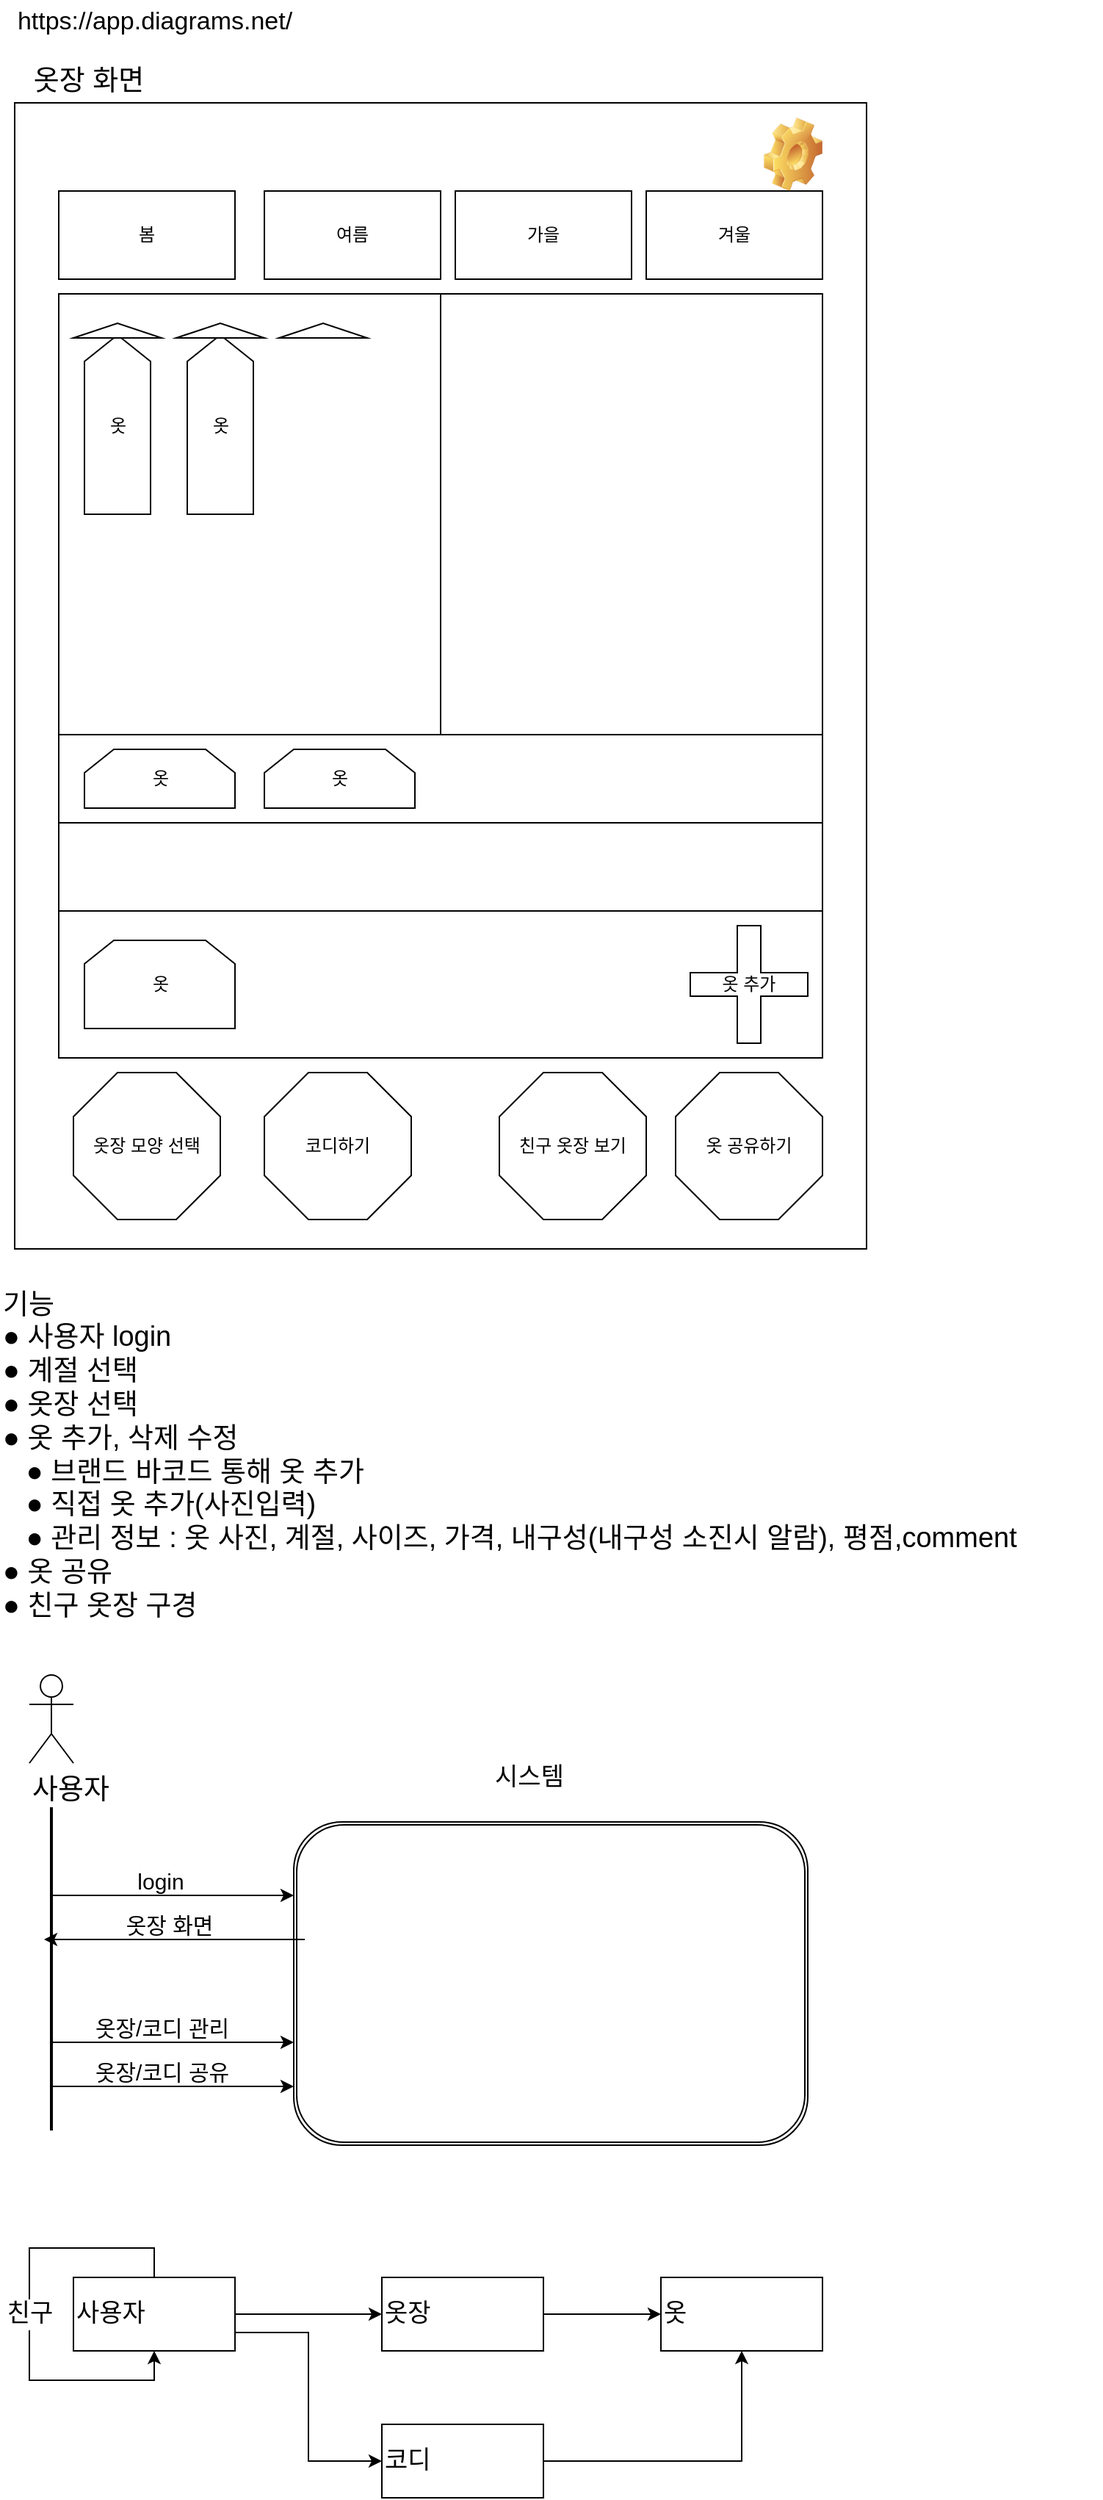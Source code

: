 <mxfile version="14.4.9" type="device"><diagram id="S6mmUkQ5cOKUwlPhS8u7" name="Page-1"><mxGraphModel dx="1087" dy="1113" grid="1" gridSize="10" guides="1" tooltips="1" connect="1" arrows="1" fold="1" page="1" pageScale="1" pageWidth="827" pageHeight="3000" math="0" shadow="0"><root><mxCell id="0"/><mxCell id="1" parent="0"/><mxCell id="IU7IyDm4bmld3pIdMQO7-5" value="" style="whiteSpace=wrap;html=1;" parent="1" vertex="1"><mxGeometry x="80" y="80" width="580" height="780" as="geometry"/></mxCell><mxCell id="IU7IyDm4bmld3pIdMQO7-6" value="봄" style="rounded=0;whiteSpace=wrap;html=1;" parent="1" vertex="1"><mxGeometry x="110" y="140" width="120" height="60" as="geometry"/></mxCell><mxCell id="IU7IyDm4bmld3pIdMQO7-7" value="여름" style="rounded=0;whiteSpace=wrap;html=1;" parent="1" vertex="1"><mxGeometry x="250" y="140" width="120" height="60" as="geometry"/></mxCell><mxCell id="IU7IyDm4bmld3pIdMQO7-8" value="가을" style="rounded=0;whiteSpace=wrap;html=1;" parent="1" vertex="1"><mxGeometry x="380" y="140" width="120" height="60" as="geometry"/></mxCell><mxCell id="IU7IyDm4bmld3pIdMQO7-9" value="겨울" style="rounded=0;whiteSpace=wrap;html=1;" parent="1" vertex="1"><mxGeometry x="510" y="140" width="120" height="60" as="geometry"/></mxCell><mxCell id="IU7IyDm4bmld3pIdMQO7-11" value="" style="shape=ext;double=1;whiteSpace=wrap;html=1;aspect=fixed;fillColor=#ffffff;" parent="1" vertex="1"><mxGeometry x="110" y="210" width="520" height="520" as="geometry"/></mxCell><mxCell id="IU7IyDm4bmld3pIdMQO7-12" value="" style="rounded=0;whiteSpace=wrap;html=1;fillColor=#ffffff;" parent="1" vertex="1"><mxGeometry x="110" y="210" width="260" height="300" as="geometry"/></mxCell><mxCell id="IU7IyDm4bmld3pIdMQO7-13" value="" style="rounded=0;whiteSpace=wrap;html=1;fillColor=#ffffff;" parent="1" vertex="1"><mxGeometry x="370" y="210" width="260" height="300" as="geometry"/></mxCell><mxCell id="IU7IyDm4bmld3pIdMQO7-14" value="" style="verticalLabelPosition=bottom;verticalAlign=top;html=1;shape=mxgraph.basic.acute_triangle;dx=0.5;fillColor=#ffffff;" parent="1" vertex="1"><mxGeometry x="120" y="230" width="60" height="10" as="geometry"/></mxCell><mxCell id="IU7IyDm4bmld3pIdMQO7-15" value="" style="verticalLabelPosition=bottom;verticalAlign=top;html=1;shape=mxgraph.basic.acute_triangle;dx=0.5;fillColor=#ffffff;" parent="1" vertex="1"><mxGeometry x="190" y="230" width="60" height="10" as="geometry"/></mxCell><mxCell id="IU7IyDm4bmld3pIdMQO7-16" value="" style="verticalLabelPosition=bottom;verticalAlign=top;html=1;shape=mxgraph.basic.acute_triangle;dx=0.5;fillColor=#ffffff;" parent="1" vertex="1"><mxGeometry x="260" y="230" width="60" height="10" as="geometry"/></mxCell><mxCell id="IU7IyDm4bmld3pIdMQO7-17" value="옷" style="shape=loopLimit;whiteSpace=wrap;html=1;fillColor=#ffffff;" parent="1" vertex="1"><mxGeometry x="127.5" y="240" width="45" height="120" as="geometry"/></mxCell><mxCell id="IU7IyDm4bmld3pIdMQO7-18" value="옷" style="shape=loopLimit;whiteSpace=wrap;html=1;fillColor=#ffffff;" parent="1" vertex="1"><mxGeometry x="197.5" y="240" width="45" height="120" as="geometry"/></mxCell><mxCell id="IU7IyDm4bmld3pIdMQO7-19" value="" style="rounded=0;whiteSpace=wrap;html=1;fillColor=#ffffff;" parent="1" vertex="1"><mxGeometry x="110" y="510" width="520" height="60" as="geometry"/></mxCell><mxCell id="IU7IyDm4bmld3pIdMQO7-20" value="" style="rounded=0;whiteSpace=wrap;html=1;fillColor=#ffffff;" parent="1" vertex="1"><mxGeometry x="110" y="570" width="520" height="60" as="geometry"/></mxCell><mxCell id="IU7IyDm4bmld3pIdMQO7-21" value="" style="rounded=0;whiteSpace=wrap;html=1;fillColor=#ffffff;" parent="1" vertex="1"><mxGeometry x="110" y="630" width="520" height="100" as="geometry"/></mxCell><mxCell id="IU7IyDm4bmld3pIdMQO7-22" value="옷장 모양 선택" style="whiteSpace=wrap;html=1;shape=mxgraph.basic.octagon2;align=center;verticalAlign=middle;dx=15;fillColor=#ffffff;" parent="1" vertex="1"><mxGeometry x="120" y="740" width="100" height="100" as="geometry"/></mxCell><mxCell id="IU7IyDm4bmld3pIdMQO7-23" value="옷 추가" style="shape=cross;whiteSpace=wrap;html=1;fillColor=#ffffff;" parent="1" vertex="1"><mxGeometry x="540" y="640" width="80" height="80" as="geometry"/></mxCell><mxCell id="IU7IyDm4bmld3pIdMQO7-24" value="옷" style="shape=loopLimit;whiteSpace=wrap;html=1;fillColor=#ffffff;" parent="1" vertex="1"><mxGeometry x="127.5" y="520" width="102.5" height="40" as="geometry"/></mxCell><mxCell id="IU7IyDm4bmld3pIdMQO7-25" value="옷" style="shape=loopLimit;whiteSpace=wrap;html=1;fillColor=#ffffff;" parent="1" vertex="1"><mxGeometry x="250" y="520" width="102.5" height="40" as="geometry"/></mxCell><mxCell id="IU7IyDm4bmld3pIdMQO7-26" value="옷" style="shape=loopLimit;whiteSpace=wrap;html=1;fillColor=#ffffff;" parent="1" vertex="1"><mxGeometry x="127.5" y="650" width="102.5" height="60" as="geometry"/></mxCell><mxCell id="IU7IyDm4bmld3pIdMQO7-27" value="옷 공유하기" style="whiteSpace=wrap;html=1;shape=mxgraph.basic.octagon2;align=center;verticalAlign=middle;dx=15;fillColor=#ffffff;" parent="1" vertex="1"><mxGeometry x="530" y="740" width="100" height="100" as="geometry"/></mxCell><mxCell id="VovTZ2DO4G8GrCxuGTmn-1" value="옷장 화면" style="text;html=1;resizable=0;autosize=1;align=center;verticalAlign=middle;points=[];fillColor=none;strokeColor=none;rounded=0;fontSize=19;" vertex="1" parent="1"><mxGeometry x="80" y="50" width="100" height="30" as="geometry"/></mxCell><mxCell id="VovTZ2DO4G8GrCxuGTmn-2" value="기능&lt;br&gt;● 사용자 login&lt;br&gt;● 계절 선택&lt;br&gt;● 옷장 선택&lt;br&gt;● 옷 추가, 삭제 수정&lt;br&gt;&amp;nbsp; &amp;nbsp;●&amp;nbsp;브랜드 바코드 통해 옷 추가&lt;br&gt;&amp;nbsp; &amp;nbsp;●&amp;nbsp;직접 옷 추가(사진입력)&lt;br&gt;&amp;nbsp; &amp;nbsp;●&amp;nbsp;관리 정보 : 옷 사진, 계절, 사이즈, 가격, 내구성(내구성 소진시 알람), 평점,comment&lt;br&gt;● 옷 공유&lt;br&gt;● 친구 옷장 구경" style="text;html=1;resizable=0;autosize=1;align=left;verticalAlign=middle;points=[];fillColor=none;strokeColor=none;rounded=0;fontSize=19;" vertex="1" parent="1"><mxGeometry x="70" y="885" width="750" height="230" as="geometry"/></mxCell><mxCell id="VovTZ2DO4G8GrCxuGTmn-3" value="친구 옷장 보기" style="whiteSpace=wrap;html=1;shape=mxgraph.basic.octagon2;align=center;verticalAlign=middle;dx=15;fillColor=#ffffff;" vertex="1" parent="1"><mxGeometry x="410" y="740" width="100" height="100" as="geometry"/></mxCell><mxCell id="VovTZ2DO4G8GrCxuGTmn-6" value="" style="shape=image;html=1;verticalLabelPosition=bottom;verticalAlign=top;imageAspect=0;image=img/clipart/Gear_128x128.png;fontSize=19;align=left;" vertex="1" parent="1"><mxGeometry x="590" y="90" width="40" height="50" as="geometry"/></mxCell><mxCell id="VovTZ2DO4G8GrCxuGTmn-7" value="사용자" style="shape=umlActor;verticalLabelPosition=bottom;verticalAlign=top;html=1;outlineConnect=0;fontSize=19;align=left;" vertex="1" parent="1"><mxGeometry x="90" y="1150" width="30" height="60" as="geometry"/></mxCell><mxCell id="VovTZ2DO4G8GrCxuGTmn-8" value="" style="shape=ext;double=1;rounded=1;whiteSpace=wrap;html=1;fontSize=19;align=left;" vertex="1" parent="1"><mxGeometry x="270" y="1250" width="350" height="220" as="geometry"/></mxCell><mxCell id="VovTZ2DO4G8GrCxuGTmn-9" value="" style="line;strokeWidth=2;direction=south;html=1;fontSize=19;align=left;" vertex="1" parent="1"><mxGeometry x="100" y="1240" width="10" height="220" as="geometry"/></mxCell><mxCell id="VovTZ2DO4G8GrCxuGTmn-10" value="" style="endArrow=classic;html=1;fontSize=19;" edge="1" parent="1"><mxGeometry width="50" height="50" relative="1" as="geometry"><mxPoint x="105.5" y="1300" as="sourcePoint"/><mxPoint x="270" y="1300" as="targetPoint"/></mxGeometry></mxCell><mxCell id="VovTZ2DO4G8GrCxuGTmn-11" value="login" style="text;html=1;resizable=0;autosize=1;align=center;verticalAlign=middle;points=[];fillColor=none;strokeColor=none;rounded=0;fontSize=15;" vertex="1" parent="1"><mxGeometry x="153.75" y="1280" width="50" height="20" as="geometry"/></mxCell><mxCell id="VovTZ2DO4G8GrCxuGTmn-12" value="옷장/코디 관리" style="text;html=1;resizable=0;autosize=1;align=center;verticalAlign=middle;points=[];fillColor=none;strokeColor=none;rounded=0;fontSize=15;" vertex="1" parent="1"><mxGeometry x="125" y="1380" width="110" height="20" as="geometry"/></mxCell><mxCell id="VovTZ2DO4G8GrCxuGTmn-14" value="" style="endArrow=classic;html=1;fontSize=19;" edge="1" parent="1"><mxGeometry width="50" height="50" relative="1" as="geometry"><mxPoint x="105.5" y="1400" as="sourcePoint"/><mxPoint x="270" y="1400" as="targetPoint"/></mxGeometry></mxCell><mxCell id="VovTZ2DO4G8GrCxuGTmn-17" value="" style="endArrow=classic;html=1;fontSize=19;" edge="1" parent="1"><mxGeometry width="50" height="50" relative="1" as="geometry"><mxPoint x="277.5" y="1330" as="sourcePoint"/><mxPoint x="100" y="1330" as="targetPoint"/></mxGeometry></mxCell><mxCell id="VovTZ2DO4G8GrCxuGTmn-18" value="옷장 화면" style="text;html=1;resizable=0;autosize=1;align=center;verticalAlign=middle;points=[];fillColor=none;strokeColor=none;rounded=0;fontSize=15;" vertex="1" parent="1"><mxGeometry x="145" y="1310" width="80" height="20" as="geometry"/></mxCell><mxCell id="VovTZ2DO4G8GrCxuGTmn-19" value="옷장/코디 공유" style="text;html=1;resizable=0;autosize=1;align=center;verticalAlign=middle;points=[];fillColor=none;strokeColor=none;rounded=0;fontSize=15;" vertex="1" parent="1"><mxGeometry x="125" y="1410" width="110" height="20" as="geometry"/></mxCell><mxCell id="VovTZ2DO4G8GrCxuGTmn-20" value="" style="endArrow=classic;html=1;fontSize=19;" edge="1" parent="1"><mxGeometry width="50" height="50" relative="1" as="geometry"><mxPoint x="105.5" y="1430" as="sourcePoint"/><mxPoint x="270" y="1430" as="targetPoint"/></mxGeometry></mxCell><mxCell id="VovTZ2DO4G8GrCxuGTmn-21" value="시스템" style="text;html=1;resizable=0;autosize=1;align=center;verticalAlign=middle;points=[];fillColor=none;strokeColor=none;rounded=0;fontSize=17;" vertex="1" parent="1"><mxGeometry x="395" y="1205" width="70" height="30" as="geometry"/></mxCell><mxCell id="VovTZ2DO4G8GrCxuGTmn-22" value="코디하기" style="whiteSpace=wrap;html=1;shape=mxgraph.basic.octagon2;align=center;verticalAlign=middle;dx=15;fillColor=#ffffff;" vertex="1" parent="1"><mxGeometry x="250" y="740" width="100" height="100" as="geometry"/></mxCell><mxCell id="VovTZ2DO4G8GrCxuGTmn-33" style="edgeStyle=orthogonalEdgeStyle;rounded=0;orthogonalLoop=1;jettySize=auto;html=1;fontSize=17;" edge="1" parent="1" source="VovTZ2DO4G8GrCxuGTmn-24" target="VovTZ2DO4G8GrCxuGTmn-25"><mxGeometry relative="1" as="geometry"/></mxCell><mxCell id="VovTZ2DO4G8GrCxuGTmn-47" style="edgeStyle=orthogonalEdgeStyle;rounded=0;orthogonalLoop=1;jettySize=auto;html=1;exitX=1;exitY=0.75;exitDx=0;exitDy=0;entryX=0;entryY=0.5;entryDx=0;entryDy=0;fontSize=17;" edge="1" parent="1" source="VovTZ2DO4G8GrCxuGTmn-24" target="VovTZ2DO4G8GrCxuGTmn-46"><mxGeometry relative="1" as="geometry"/></mxCell><mxCell id="VovTZ2DO4G8GrCxuGTmn-24" value="사용자" style="html=1;fontSize=17;align=left;" vertex="1" parent="1"><mxGeometry x="120" y="1560" width="110" height="50" as="geometry"/></mxCell><mxCell id="VovTZ2DO4G8GrCxuGTmn-36" style="edgeStyle=orthogonalEdgeStyle;rounded=0;orthogonalLoop=1;jettySize=auto;html=1;entryX=0;entryY=0.5;entryDx=0;entryDy=0;fontSize=17;" edge="1" parent="1" source="VovTZ2DO4G8GrCxuGTmn-25" target="VovTZ2DO4G8GrCxuGTmn-34"><mxGeometry relative="1" as="geometry"/></mxCell><mxCell id="VovTZ2DO4G8GrCxuGTmn-25" value="옷장" style="html=1;fontSize=17;align=left;" vertex="1" parent="1"><mxGeometry x="330" y="1560" width="110" height="50" as="geometry"/></mxCell><mxCell id="VovTZ2DO4G8GrCxuGTmn-34" value="옷" style="html=1;fontSize=17;align=left;" vertex="1" parent="1"><mxGeometry x="520" y="1560" width="110" height="50" as="geometry"/></mxCell><mxCell id="VovTZ2DO4G8GrCxuGTmn-37" value="https://app.diagrams.net/" style="text;html=1;resizable=0;autosize=1;align=center;verticalAlign=middle;points=[];fillColor=none;strokeColor=none;rounded=0;fontSize=17;" vertex="1" parent="1"><mxGeometry x="75" y="10" width="200" height="30" as="geometry"/></mxCell><mxCell id="VovTZ2DO4G8GrCxuGTmn-45" value="친구" style="edgeStyle=orthogonalEdgeStyle;rounded=0;orthogonalLoop=1;jettySize=auto;html=1;entryX=0.5;entryY=1;entryDx=0;entryDy=0;fontSize=17;" edge="1" parent="1" source="VovTZ2DO4G8GrCxuGTmn-24" target="VovTZ2DO4G8GrCxuGTmn-24"><mxGeometry relative="1" as="geometry"><Array as="points"><mxPoint x="175" y="1540"/><mxPoint x="90" y="1540"/><mxPoint x="90" y="1630"/><mxPoint x="175" y="1630"/></Array></mxGeometry></mxCell><mxCell id="VovTZ2DO4G8GrCxuGTmn-48" style="edgeStyle=orthogonalEdgeStyle;rounded=0;orthogonalLoop=1;jettySize=auto;html=1;entryX=0.5;entryY=1;entryDx=0;entryDy=0;fontSize=17;" edge="1" parent="1" source="VovTZ2DO4G8GrCxuGTmn-46" target="VovTZ2DO4G8GrCxuGTmn-34"><mxGeometry relative="1" as="geometry"/></mxCell><mxCell id="VovTZ2DO4G8GrCxuGTmn-46" value="코디" style="html=1;fontSize=17;align=left;" vertex="1" parent="1"><mxGeometry x="330" y="1660" width="110" height="50" as="geometry"/></mxCell></root></mxGraphModel></diagram></mxfile>